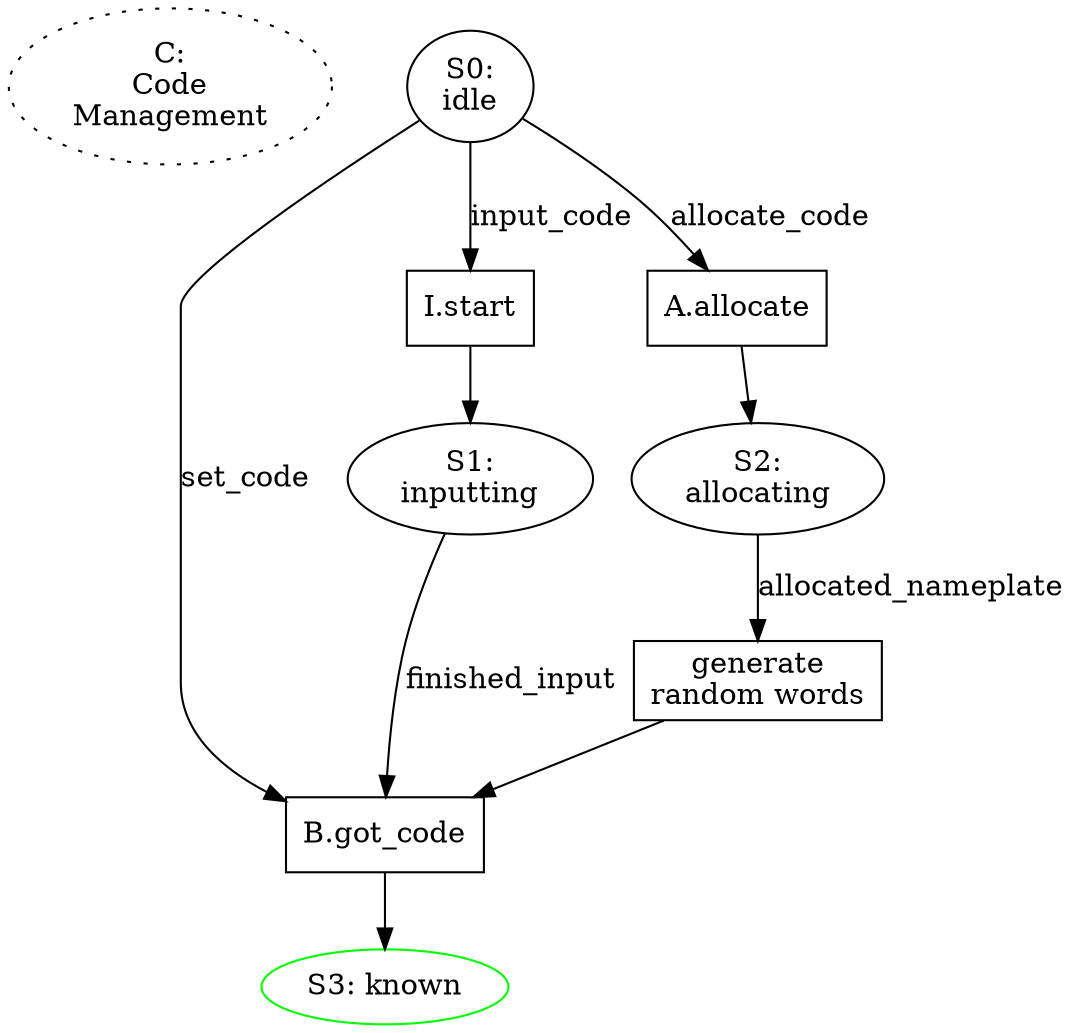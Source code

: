 digraph {

        start [label="C:\nCode\nManagement" style="dotted"]
        {rank=same; start S0}
        start -> S0 [style="invis"]
        S0 [label="S0:\nidle"]
        S0 -> P0_got_code [label="set_code"]
        P0_got_code [shape="box" label="B.got_code"]
        P0_got_code -> S3
        S3 [label="S3: known" color="green"]

        {rank=same; S1_inputting S2_allocating}
        S0 -> P_input [label="input_code"]
        P_input [shape="box" label="I.start"]
        P_input -> S1_inputting
        S1_inputting [label="S1:\ninputting"]
        S1_inputting -> P0_got_code [label="finished_input"]

        S0 -> P_allocate [label="allocate_code"]
        P_allocate [shape="box" label="A.allocate"]
        P_allocate -> S2_allocating
        S2_allocating [label="S2:\nallocating"]
        S2_allocating -> P1_generate [label="allocated_nameplate"]
        P1_generate [shape="box" label="generate\nrandom words"]
        P1_generate -> P0_got_code

}
